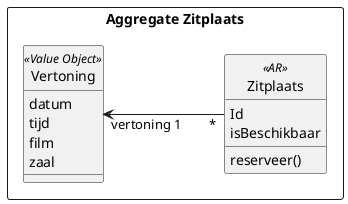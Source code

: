 @startuml

hide circle

left to right direction

rectangle "Aggregate Zitplaats" {
    class Vertoning <<Value Object>> {
        datum
        tijd
        film
        zaal
    }

    class Zitplaats <<AR>> {
        Id
        isBeschikbaar
        reserveer()
    }
}

Vertoning "vertoning 1" <--- "*" Zitplaats
@enduml

